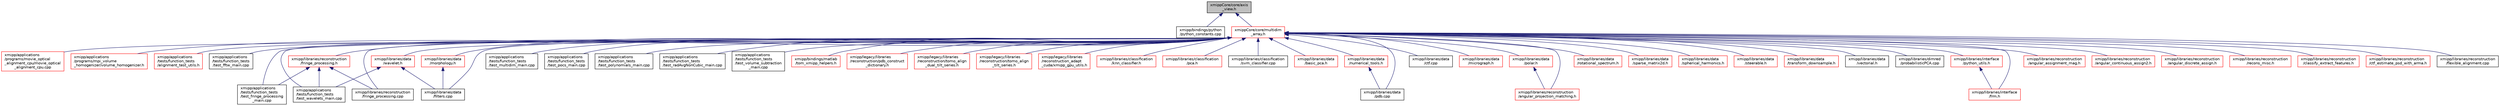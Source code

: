digraph "xmippCore/core/axis_view.h"
{
  edge [fontname="Helvetica",fontsize="10",labelfontname="Helvetica",labelfontsize="10"];
  node [fontname="Helvetica",fontsize="10",shape=record];
  Node1 [label="xmippCore/core/axis\l_view.h",height=0.2,width=0.4,color="black", fillcolor="grey75", style="filled", fontcolor="black"];
  Node1 -> Node2 [dir="back",color="midnightblue",fontsize="10",style="solid",fontname="Helvetica"];
  Node2 [label="xmipp/bindings/python\l/python_constants.cpp",height=0.2,width=0.4,color="black", fillcolor="white", style="filled",URL="$python__constants_8cpp.html"];
  Node1 -> Node3 [dir="back",color="midnightblue",fontsize="10",style="solid",fontname="Helvetica"];
  Node3 [label="xmippCore/core/multidim\l_array.h",height=0.2,width=0.4,color="red", fillcolor="white", style="filled",URL="$multidim__array_8h.html"];
  Node3 -> Node4 [dir="back",color="midnightblue",fontsize="10",style="solid",fontname="Helvetica"];
  Node4 [label="xmipp/applications\l/programs/movie_optical\l_alignment_cpu/movie_optical\l_alignment_cpu.cpp",height=0.2,width=0.4,color="red", fillcolor="white", style="filled",URL="$movie__optical__alignment__cpu_8cpp.html"];
  Node3 -> Node6 [dir="back",color="midnightblue",fontsize="10",style="solid",fontname="Helvetica"];
  Node6 [label="xmipp/applications\l/programs/mpi_volume\l_homogenizer/volume_homogenizer.h",height=0.2,width=0.4,color="red", fillcolor="white", style="filled",URL="$volume__homogenizer_8h.html"];
  Node3 -> Node11 [dir="back",color="midnightblue",fontsize="10",style="solid",fontname="Helvetica"];
  Node11 [label="xmipp/applications\l/tests/function_tests\l/alignment_test_utils.h",height=0.2,width=0.4,color="red", fillcolor="white", style="filled",URL="$alignment__test__utils_8h.html"];
  Node3 -> Node21 [dir="back",color="midnightblue",fontsize="10",style="solid",fontname="Helvetica"];
  Node21 [label="xmipp/applications\l/tests/function_tests\l/test_fftw_main.cpp",height=0.2,width=0.4,color="black", fillcolor="white", style="filled",URL="$test__fftw__main_8cpp.html"];
  Node3 -> Node22 [dir="back",color="midnightblue",fontsize="10",style="solid",fontname="Helvetica"];
  Node22 [label="xmipp/applications\l/tests/function_tests\l/test_fringe_processing\l_main.cpp",height=0.2,width=0.4,color="black", fillcolor="white", style="filled",URL="$test__fringe__processing__main_8cpp.html"];
  Node3 -> Node23 [dir="back",color="midnightblue",fontsize="10",style="solid",fontname="Helvetica"];
  Node23 [label="xmipp/applications\l/tests/function_tests\l/test_multidim_main.cpp",height=0.2,width=0.4,color="black", fillcolor="white", style="filled",URL="$test__multidim__main_8cpp.html"];
  Node3 -> Node24 [dir="back",color="midnightblue",fontsize="10",style="solid",fontname="Helvetica"];
  Node24 [label="xmipp/applications\l/tests/function_tests\l/test_pocs_main.cpp",height=0.2,width=0.4,color="black", fillcolor="white", style="filled",URL="$test__pocs__main_8cpp.html"];
  Node3 -> Node25 [dir="back",color="midnightblue",fontsize="10",style="solid",fontname="Helvetica"];
  Node25 [label="xmipp/applications\l/tests/function_tests\l/test_polynomials_main.cpp",height=0.2,width=0.4,color="black", fillcolor="white", style="filled",URL="$test__polynomials__main_8cpp.html"];
  Node3 -> Node26 [dir="back",color="midnightblue",fontsize="10",style="solid",fontname="Helvetica"];
  Node26 [label="xmipp/applications\l/tests/function_tests\l/test_radAvgNonCubic_main.cpp",height=0.2,width=0.4,color="black", fillcolor="white", style="filled",URL="$test__radAvgNonCubic__main_8cpp.html"];
  Node3 -> Node27 [dir="back",color="midnightblue",fontsize="10",style="solid",fontname="Helvetica"];
  Node27 [label="xmipp/applications\l/tests/function_tests\l/test_volume_subtraction\l_main.cpp",height=0.2,width=0.4,color="black", fillcolor="white", style="filled",URL="$test__volume__subtraction__main_8cpp.html"];
  Node3 -> Node28 [dir="back",color="midnightblue",fontsize="10",style="solid",fontname="Helvetica"];
  Node28 [label="xmipp/applications\l/tests/function_tests\l/test_wavelets_main.cpp",height=0.2,width=0.4,color="black", fillcolor="white", style="filled",URL="$test__wavelets__main_8cpp.html"];
  Node3 -> Node29 [dir="back",color="midnightblue",fontsize="10",style="solid",fontname="Helvetica"];
  Node29 [label="xmipp/bindings/matlab\l/tom_xmipp_helpers.h",height=0.2,width=0.4,color="red", fillcolor="white", style="filled",URL="$tom__xmipp__helpers_8h.html"];
  Node3 -> Node43 [dir="back",color="midnightblue",fontsize="10",style="solid",fontname="Helvetica"];
  Node43 [label="xmipp/legacy/libraries\l/reconstruction/pdb_construct\l_dictionary.h",height=0.2,width=0.4,color="red", fillcolor="white", style="filled",URL="$pdb__construct__dictionary_8h.html"];
  Node3 -> Node49 [dir="back",color="midnightblue",fontsize="10",style="solid",fontname="Helvetica"];
  Node49 [label="xmipp/legacy/libraries\l/reconstruction/tomo_align\l_dual_tilt_series.h",height=0.2,width=0.4,color="red", fillcolor="white", style="filled",URL="$tomo__align__dual__tilt__series_8h.html"];
  Node3 -> Node52 [dir="back",color="midnightblue",fontsize="10",style="solid",fontname="Helvetica"];
  Node52 [label="xmipp/legacy/libraries\l/reconstruction/tomo_align\l_tilt_series.h",height=0.2,width=0.4,color="red", fillcolor="white", style="filled",URL="$tomo__align__tilt__series_8h.html"];
  Node3 -> Node55 [dir="back",color="midnightblue",fontsize="10",style="solid",fontname="Helvetica"];
  Node55 [label="xmipp/legacy/libraries\l/reconstruction_adapt\l_cuda/xmipp_gpu_utils.h",height=0.2,width=0.4,color="red", fillcolor="white", style="filled",URL="$xmipp__gpu__utils_8h.html"];
  Node3 -> Node58 [dir="back",color="midnightblue",fontsize="10",style="solid",fontname="Helvetica"];
  Node58 [label="xmipp/libraries/classification\l/knn_classifier.h",height=0.2,width=0.4,color="red", fillcolor="white", style="filled",URL="$knn__classifier_8h.html"];
  Node3 -> Node60 [dir="back",color="midnightblue",fontsize="10",style="solid",fontname="Helvetica"];
  Node60 [label="xmipp/libraries/classification\l/pca.h",height=0.2,width=0.4,color="red", fillcolor="white", style="filled",URL="$classification_2pca_8h.html"];
  Node3 -> Node68 [dir="back",color="midnightblue",fontsize="10",style="solid",fontname="Helvetica"];
  Node68 [label="xmipp/libraries/classification\l/svm_classifier.cpp",height=0.2,width=0.4,color="black", fillcolor="white", style="filled",URL="$svm__classifier_8cpp.html"];
  Node3 -> Node69 [dir="back",color="midnightblue",fontsize="10",style="solid",fontname="Helvetica"];
  Node69 [label="xmipp/libraries/data\l/basic_pca.h",height=0.2,width=0.4,color="red", fillcolor="white", style="filled",URL="$basic__pca_8h.html"];
  Node3 -> Node98 [dir="back",color="midnightblue",fontsize="10",style="solid",fontname="Helvetica"];
  Node98 [label="xmipp/libraries/data\l/numerical_tools.h",height=0.2,width=0.4,color="red", fillcolor="white", style="filled",URL="$numerical__tools_8h.html"];
  Node98 -> Node335 [dir="back",color="midnightblue",fontsize="10",style="solid",fontname="Helvetica"];
  Node335 [label="xmipp/libraries/data\l/pdb.cpp",height=0.2,width=0.4,color="black", fillcolor="white", style="filled",URL="$pdb_8cpp.html"];
  Node3 -> Node358 [dir="back",color="midnightblue",fontsize="10",style="solid",fontname="Helvetica"];
  Node358 [label="xmipp/libraries/data\l/ctf.cpp",height=0.2,width=0.4,color="black", fillcolor="white", style="filled",URL="$ctf_8cpp.html"];
  Node3 -> Node127 [dir="back",color="midnightblue",fontsize="10",style="solid",fontname="Helvetica"];
  Node127 [label="xmipp/libraries/data\l/filters.cpp",height=0.2,width=0.4,color="black", fillcolor="white", style="filled",URL="$filters_8cpp.html"];
  Node3 -> Node359 [dir="back",color="midnightblue",fontsize="10",style="solid",fontname="Helvetica"];
  Node359 [label="xmipp/libraries/data\l/morphology.h",height=0.2,width=0.4,color="red", fillcolor="white", style="filled",URL="$libraries_2data_2morphology_8h.html"];
  Node359 -> Node127 [dir="back",color="midnightblue",fontsize="10",style="solid",fontname="Helvetica"];
  Node3 -> Node360 [dir="back",color="midnightblue",fontsize="10",style="solid",fontname="Helvetica"];
  Node360 [label="xmipp/libraries/data\l/wavelet.h",height=0.2,width=0.4,color="red", fillcolor="white", style="filled",URL="$libraries_2data_2wavelet_8h.html"];
  Node360 -> Node28 [dir="back",color="midnightblue",fontsize="10",style="solid",fontname="Helvetica"];
  Node360 -> Node127 [dir="back",color="midnightblue",fontsize="10",style="solid",fontname="Helvetica"];
  Node3 -> Node236 [dir="back",color="midnightblue",fontsize="10",style="solid",fontname="Helvetica"];
  Node236 [label="xmipp/libraries/data\l/micrograph.h",height=0.2,width=0.4,color="red", fillcolor="white", style="filled",URL="$micrograph_8h.html"];
  Node3 -> Node335 [dir="back",color="midnightblue",fontsize="10",style="solid",fontname="Helvetica"];
  Node3 -> Node363 [dir="back",color="midnightblue",fontsize="10",style="solid",fontname="Helvetica"];
  Node363 [label="xmipp/libraries/data\l/polar.h",height=0.2,width=0.4,color="red", fillcolor="white", style="filled",URL="$polar_8h.html"];
  Node363 -> Node368 [dir="back",color="midnightblue",fontsize="10",style="solid",fontname="Helvetica"];
  Node368 [label="xmipp/libraries/reconstruction\l/angular_projection_matching.h",height=0.2,width=0.4,color="red", fillcolor="white", style="filled",URL="$angular__projection__matching_8h.html"];
  Node3 -> Node375 [dir="back",color="midnightblue",fontsize="10",style="solid",fontname="Helvetica"];
  Node375 [label="xmipp/libraries/data\l/rotational_spectrum.h",height=0.2,width=0.4,color="red", fillcolor="white", style="filled",URL="$rotational__spectrum_8h.html"];
  Node3 -> Node380 [dir="back",color="midnightblue",fontsize="10",style="solid",fontname="Helvetica"];
  Node380 [label="xmipp/libraries/data\l/sparse_matrix2d.h",height=0.2,width=0.4,color="red", fillcolor="white", style="filled",URL="$sparse__matrix2d_8h.html"];
  Node3 -> Node382 [dir="back",color="midnightblue",fontsize="10",style="solid",fontname="Helvetica"];
  Node382 [label="xmipp/libraries/data\l/spherical_harmonics.h",height=0.2,width=0.4,color="red", fillcolor="white", style="filled",URL="$spherical__harmonics_8h.html"];
  Node3 -> Node384 [dir="back",color="midnightblue",fontsize="10",style="solid",fontname="Helvetica"];
  Node384 [label="xmipp/libraries/data\l/steerable.h",height=0.2,width=0.4,color="red", fillcolor="white", style="filled",URL="$steerable_8h.html"];
  Node3 -> Node385 [dir="back",color="midnightblue",fontsize="10",style="solid",fontname="Helvetica"];
  Node385 [label="xmipp/libraries/data\l/transform_downsample.h",height=0.2,width=0.4,color="red", fillcolor="white", style="filled",URL="$transform__downsample_8h.html"];
  Node3 -> Node390 [dir="back",color="midnightblue",fontsize="10",style="solid",fontname="Helvetica"];
  Node390 [label="xmipp/libraries/data\l/vectorial.h",height=0.2,width=0.4,color="black", fillcolor="white", style="filled",URL="$vectorial_8h.html"];
  Node3 -> Node391 [dir="back",color="midnightblue",fontsize="10",style="solid",fontname="Helvetica"];
  Node391 [label="xmipp/libraries/dimred\l/probabilisticPCA.cpp",height=0.2,width=0.4,color="black", fillcolor="white", style="filled",URL="$probabilisticPCA_8cpp.html"];
  Node3 -> Node392 [dir="back",color="midnightblue",fontsize="10",style="solid",fontname="Helvetica"];
  Node392 [label="xmipp/libraries/interface\l/python_utils.h",height=0.2,width=0.4,color="red", fillcolor="white", style="filled",URL="$python__utils_8h.html"];
  Node392 -> Node393 [dir="back",color="midnightblue",fontsize="10",style="solid",fontname="Helvetica"];
  Node393 [label="xmipp/libraries/interface\l/frm.h",height=0.2,width=0.4,color="red", fillcolor="white", style="filled",URL="$frm_8h.html"];
  Node3 -> Node393 [dir="back",color="midnightblue",fontsize="10",style="solid",fontname="Helvetica"];
  Node3 -> Node271 [dir="back",color="midnightblue",fontsize="10",style="solid",fontname="Helvetica"];
  Node271 [label="xmipp/libraries/reconstruction\l/angular_assignment_mag.h",height=0.2,width=0.4,color="red", fillcolor="white", style="filled",URL="$angular__assignment__mag_8h.html"];
  Node3 -> Node137 [dir="back",color="midnightblue",fontsize="10",style="solid",fontname="Helvetica"];
  Node137 [label="xmipp/libraries/reconstruction\l/angular_continuous_assign2.h",height=0.2,width=0.4,color="red", fillcolor="white", style="filled",URL="$angular__continuous__assign2_8h.html"];
  Node3 -> Node396 [dir="back",color="midnightblue",fontsize="10",style="solid",fontname="Helvetica"];
  Node396 [label="xmipp/libraries/reconstruction\l/angular_discrete_assign.h",height=0.2,width=0.4,color="red", fillcolor="white", style="filled",URL="$angular__discrete__assign_8h.html"];
  Node3 -> Node368 [dir="back",color="midnightblue",fontsize="10",style="solid",fontname="Helvetica"];
  Node3 -> Node399 [dir="back",color="midnightblue",fontsize="10",style="solid",fontname="Helvetica"];
  Node399 [label="xmipp/libraries/reconstruction\l/recons_misc.h",height=0.2,width=0.4,color="red", fillcolor="white", style="filled",URL="$recons__misc_8h.html"];
  Node3 -> Node401 [dir="back",color="midnightblue",fontsize="10",style="solid",fontname="Helvetica"];
  Node401 [label="xmipp/libraries/reconstruction\l/classify_extract_features.h",height=0.2,width=0.4,color="red", fillcolor="white", style="filled",URL="$classify__extract__features_8h.html"];
  Node3 -> Node403 [dir="back",color="midnightblue",fontsize="10",style="solid",fontname="Helvetica"];
  Node403 [label="xmipp/libraries/reconstruction\l/ctf_estimate_psd_with_arma.h",height=0.2,width=0.4,color="red", fillcolor="white", style="filled",URL="$ctf__estimate__psd__with__arma_8h.html"];
  Node3 -> Node409 [dir="back",color="midnightblue",fontsize="10",style="solid",fontname="Helvetica"];
  Node409 [label="xmipp/libraries/reconstruction\l/fringe_processing.h",height=0.2,width=0.4,color="red", fillcolor="white", style="filled",URL="$fringe__processing_8h.html"];
  Node409 -> Node22 [dir="back",color="midnightblue",fontsize="10",style="solid",fontname="Helvetica"];
  Node409 -> Node28 [dir="back",color="midnightblue",fontsize="10",style="solid",fontname="Helvetica"];
  Node409 -> Node182 [dir="back",color="midnightblue",fontsize="10",style="solid",fontname="Helvetica"];
  Node182 [label="xmipp/libraries/reconstruction\l/fringe_processing.cpp",height=0.2,width=0.4,color="black", fillcolor="white", style="filled",URL="$fringe__processing_8cpp.html"];
  Node3 -> Node410 [dir="back",color="midnightblue",fontsize="10",style="solid",fontname="Helvetica"];
  Node410 [label="xmipp/libraries/reconstruction\l/flexible_alignment.cpp",height=0.2,width=0.4,color="black", fillcolor="white", style="filled",URL="$flexible__alignment_8cpp.html"];
  Node3 -> Node182 [dir="back",color="midnightblue",fontsize="10",style="solid",fontname="Helvetica"];
}
